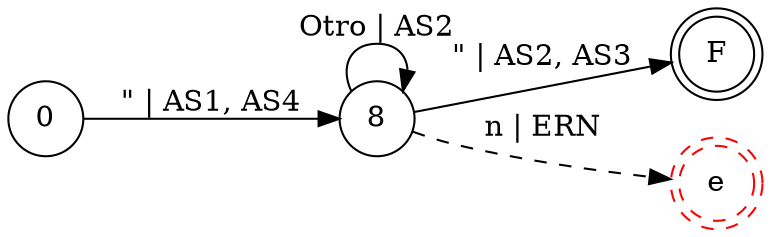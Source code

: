 digraph DFA {
    rankdir = LR;
    node [shape = circle;];
    F [shape = doublecircle;];
    e [shape = doublecircle;style = dashed;color = red;];
    
    0 -> 8 [label = "\" | AS1, AS4";];
    8 -> 8 [label = "Otro | AS2";];
    8 -> F [label = "\" | AS2, AS3";];
    8 -> e [label = "n | ERN"; style = dashed;];
}